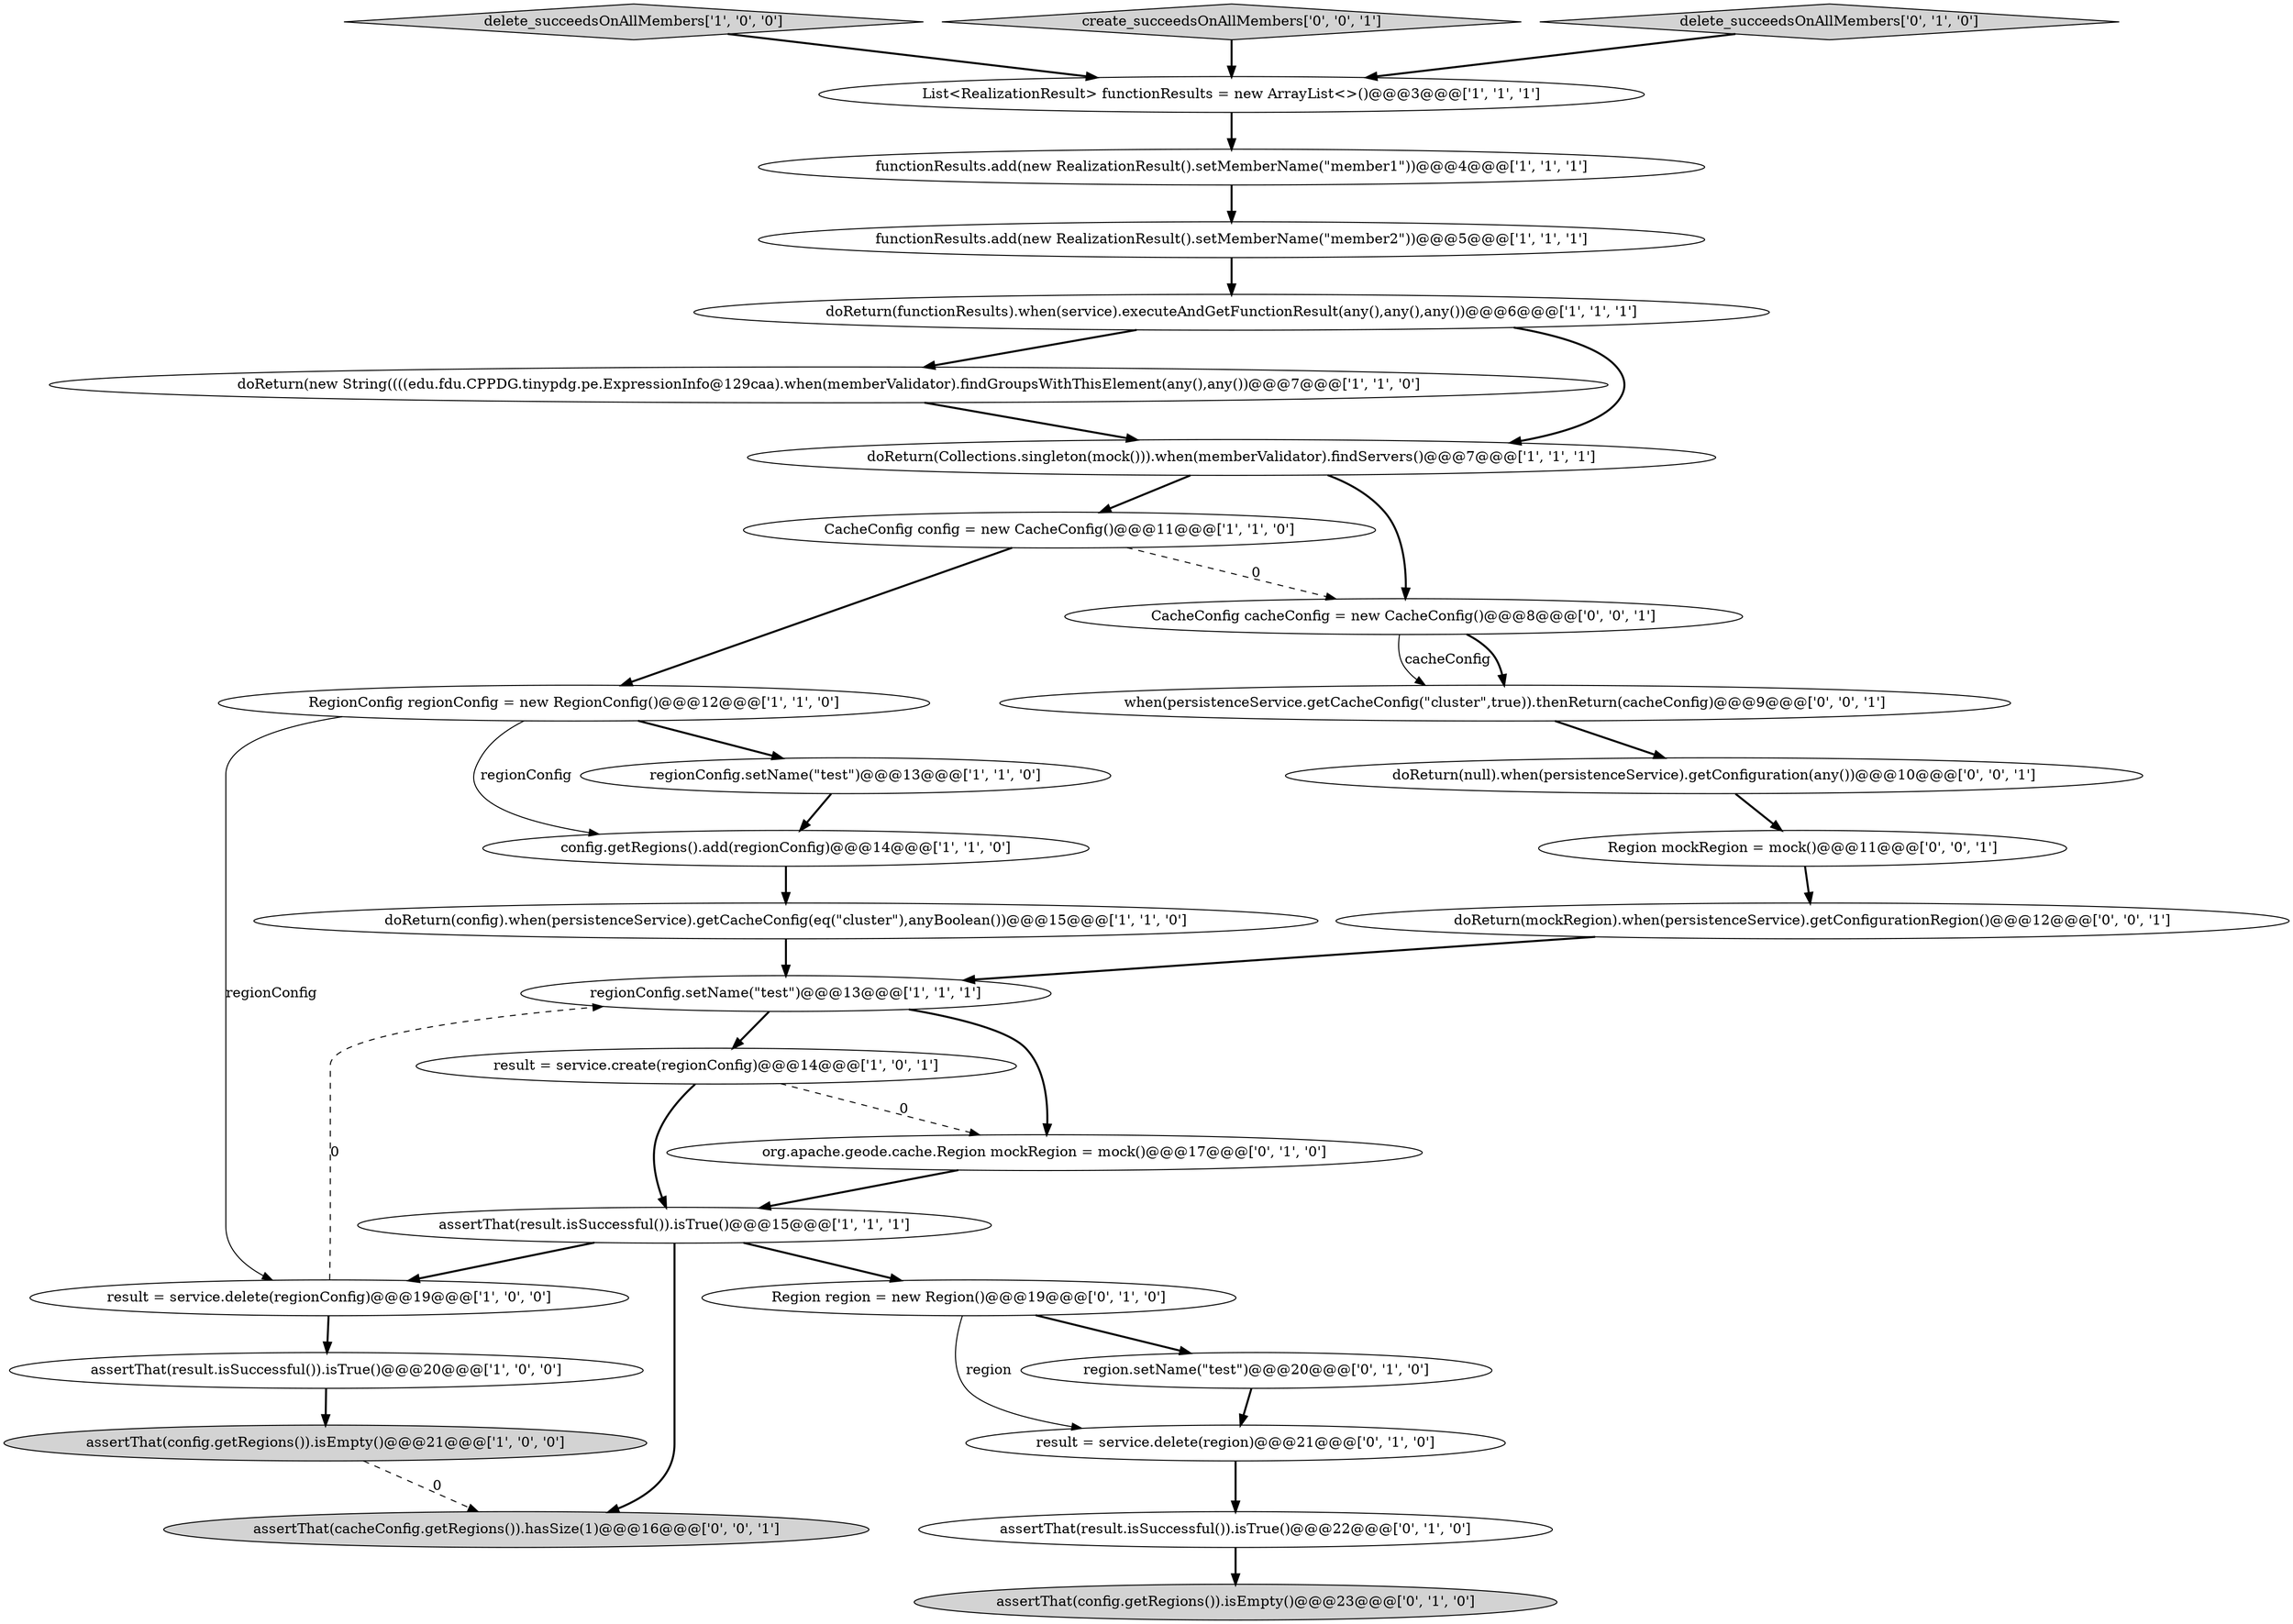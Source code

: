 digraph {
8 [style = filled, label = "config.getRegions().add(regionConfig)@@@14@@@['1', '1', '0']", fillcolor = white, shape = ellipse image = "AAA0AAABBB1BBB"];
31 [style = filled, label = "when(persistenceService.getCacheConfig(\"cluster\",true)).thenReturn(cacheConfig)@@@9@@@['0', '0', '1']", fillcolor = white, shape = ellipse image = "AAA0AAABBB3BBB"];
18 [style = filled, label = "org.apache.geode.cache.Region mockRegion = mock()@@@17@@@['0', '1', '0']", fillcolor = white, shape = ellipse image = "AAA1AAABBB2BBB"];
7 [style = filled, label = "delete_succeedsOnAllMembers['1', '0', '0']", fillcolor = lightgray, shape = diamond image = "AAA0AAABBB1BBB"];
17 [style = filled, label = "RegionConfig regionConfig = new RegionConfig()@@@12@@@['1', '1', '0']", fillcolor = white, shape = ellipse image = "AAA0AAABBB1BBB"];
20 [style = filled, label = "result = service.delete(region)@@@21@@@['0', '1', '0']", fillcolor = white, shape = ellipse image = "AAA1AAABBB2BBB"];
24 [style = filled, label = "assertThat(result.isSuccessful()).isTrue()@@@22@@@['0', '1', '0']", fillcolor = white, shape = ellipse image = "AAA0AAABBB2BBB"];
16 [style = filled, label = "List<RealizationResult> functionResults = new ArrayList<>()@@@3@@@['1', '1', '1']", fillcolor = white, shape = ellipse image = "AAA0AAABBB1BBB"];
30 [style = filled, label = "assertThat(cacheConfig.getRegions()).hasSize(1)@@@16@@@['0', '0', '1']", fillcolor = lightgray, shape = ellipse image = "AAA0AAABBB3BBB"];
14 [style = filled, label = "doReturn(new String((((edu.fdu.CPPDG.tinypdg.pe.ExpressionInfo@129caa).when(memberValidator).findGroupsWithThisElement(any(),any())@@@7@@@['1', '1', '0']", fillcolor = white, shape = ellipse image = "AAA0AAABBB1BBB"];
11 [style = filled, label = "assertThat(result.isSuccessful()).isTrue()@@@15@@@['1', '1', '1']", fillcolor = white, shape = ellipse image = "AAA0AAABBB1BBB"];
23 [style = filled, label = "region.setName(\"test\")@@@20@@@['0', '1', '0']", fillcolor = white, shape = ellipse image = "AAA1AAABBB2BBB"];
19 [style = filled, label = "assertThat(config.getRegions()).isEmpty()@@@23@@@['0', '1', '0']", fillcolor = lightgray, shape = ellipse image = "AAA0AAABBB2BBB"];
29 [style = filled, label = "create_succeedsOnAllMembers['0', '0', '1']", fillcolor = lightgray, shape = diamond image = "AAA0AAABBB3BBB"];
21 [style = filled, label = "Region region = new Region()@@@19@@@['0', '1', '0']", fillcolor = white, shape = ellipse image = "AAA0AAABBB2BBB"];
0 [style = filled, label = "assertThat(result.isSuccessful()).isTrue()@@@20@@@['1', '0', '0']", fillcolor = white, shape = ellipse image = "AAA0AAABBB1BBB"];
15 [style = filled, label = "assertThat(config.getRegions()).isEmpty()@@@21@@@['1', '0', '0']", fillcolor = lightgray, shape = ellipse image = "AAA0AAABBB1BBB"];
25 [style = filled, label = "doReturn(null).when(persistenceService).getConfiguration(any())@@@10@@@['0', '0', '1']", fillcolor = white, shape = ellipse image = "AAA0AAABBB3BBB"];
9 [style = filled, label = "regionConfig.setName(\"test\")@@@13@@@['1', '1', '1']", fillcolor = white, shape = ellipse image = "AAA0AAABBB1BBB"];
13 [style = filled, label = "doReturn(Collections.singleton(mock())).when(memberValidator).findServers()@@@7@@@['1', '1', '1']", fillcolor = white, shape = ellipse image = "AAA0AAABBB1BBB"];
6 [style = filled, label = "regionConfig.setName(\"test\")@@@13@@@['1', '1', '0']", fillcolor = white, shape = ellipse image = "AAA0AAABBB1BBB"];
1 [style = filled, label = "doReturn(functionResults).when(service).executeAndGetFunctionResult(any(),any(),any())@@@6@@@['1', '1', '1']", fillcolor = white, shape = ellipse image = "AAA0AAABBB1BBB"];
27 [style = filled, label = "CacheConfig cacheConfig = new CacheConfig()@@@8@@@['0', '0', '1']", fillcolor = white, shape = ellipse image = "AAA0AAABBB3BBB"];
28 [style = filled, label = "doReturn(mockRegion).when(persistenceService).getConfigurationRegion()@@@12@@@['0', '0', '1']", fillcolor = white, shape = ellipse image = "AAA0AAABBB3BBB"];
22 [style = filled, label = "delete_succeedsOnAllMembers['0', '1', '0']", fillcolor = lightgray, shape = diamond image = "AAA0AAABBB2BBB"];
2 [style = filled, label = "doReturn(config).when(persistenceService).getCacheConfig(eq(\"cluster\"),anyBoolean())@@@15@@@['1', '1', '0']", fillcolor = white, shape = ellipse image = "AAA0AAABBB1BBB"];
4 [style = filled, label = "result = service.delete(regionConfig)@@@19@@@['1', '0', '0']", fillcolor = white, shape = ellipse image = "AAA0AAABBB1BBB"];
5 [style = filled, label = "CacheConfig config = new CacheConfig()@@@11@@@['1', '1', '0']", fillcolor = white, shape = ellipse image = "AAA0AAABBB1BBB"];
10 [style = filled, label = "result = service.create(regionConfig)@@@14@@@['1', '0', '1']", fillcolor = white, shape = ellipse image = "AAA0AAABBB1BBB"];
26 [style = filled, label = "Region mockRegion = mock()@@@11@@@['0', '0', '1']", fillcolor = white, shape = ellipse image = "AAA0AAABBB3BBB"];
3 [style = filled, label = "functionResults.add(new RealizationResult().setMemberName(\"member2\"))@@@5@@@['1', '1', '1']", fillcolor = white, shape = ellipse image = "AAA0AAABBB1BBB"];
12 [style = filled, label = "functionResults.add(new RealizationResult().setMemberName(\"member1\"))@@@4@@@['1', '1', '1']", fillcolor = white, shape = ellipse image = "AAA0AAABBB1BBB"];
9->18 [style = bold, label=""];
11->4 [style = bold, label=""];
13->5 [style = bold, label=""];
11->21 [style = bold, label=""];
10->18 [style = dashed, label="0"];
27->31 [style = solid, label="cacheConfig"];
4->9 [style = dashed, label="0"];
25->26 [style = bold, label=""];
7->16 [style = bold, label=""];
22->16 [style = bold, label=""];
14->13 [style = bold, label=""];
17->4 [style = solid, label="regionConfig"];
10->11 [style = bold, label=""];
15->30 [style = dashed, label="0"];
5->27 [style = dashed, label="0"];
17->8 [style = solid, label="regionConfig"];
1->14 [style = bold, label=""];
6->8 [style = bold, label=""];
3->1 [style = bold, label=""];
5->17 [style = bold, label=""];
11->30 [style = bold, label=""];
16->12 [style = bold, label=""];
2->9 [style = bold, label=""];
8->2 [style = bold, label=""];
0->15 [style = bold, label=""];
13->27 [style = bold, label=""];
29->16 [style = bold, label=""];
17->6 [style = bold, label=""];
12->3 [style = bold, label=""];
23->20 [style = bold, label=""];
26->28 [style = bold, label=""];
20->24 [style = bold, label=""];
24->19 [style = bold, label=""];
31->25 [style = bold, label=""];
21->23 [style = bold, label=""];
28->9 [style = bold, label=""];
27->31 [style = bold, label=""];
18->11 [style = bold, label=""];
4->0 [style = bold, label=""];
9->10 [style = bold, label=""];
1->13 [style = bold, label=""];
21->20 [style = solid, label="region"];
}
